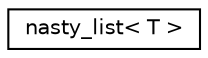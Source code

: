 digraph "Graphical Class Hierarchy"
{
  edge [fontname="Helvetica",fontsize="10",labelfontname="Helvetica",labelfontsize="10"];
  node [fontname="Helvetica",fontsize="10",shape=record];
  rankdir="LR";
  Node0 [label="nasty_list\< T \>",height=0.2,width=0.4,color="black", fillcolor="white", style="filled",URL="$classnasty__list.html"];
}
